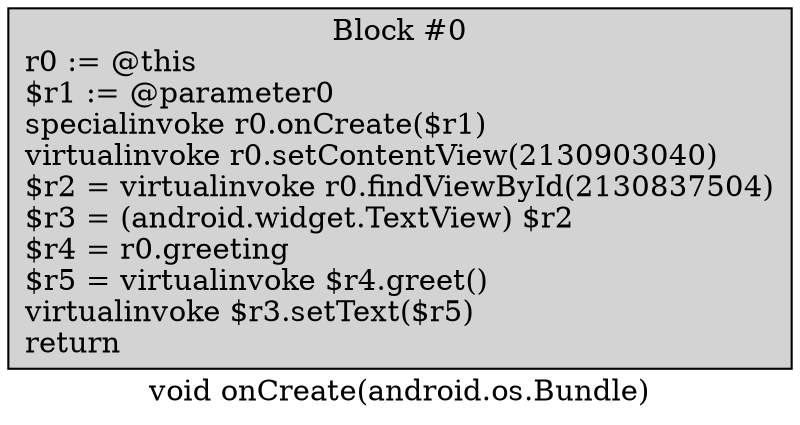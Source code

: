 digraph "void onCreate(android.os.Bundle)" {
    label = "void onCreate(android.os.Bundle)";
    node [shape = box];
    "0" [style = filled,fillcolor = lightgray,label = "Block #0\nr0 := @this\l$r1 := @parameter0\lspecialinvoke r0.onCreate($r1)\lvirtualinvoke r0.setContentView(2130903040)\l$r2 = virtualinvoke r0.findViewById(2130837504)\l$r3 = (android.widget.TextView) $r2\l$r4 = r0.greeting\l$r5 = virtualinvoke $r4.greet()\lvirtualinvoke $r3.setText($r5)\lreturn\l",];
}
